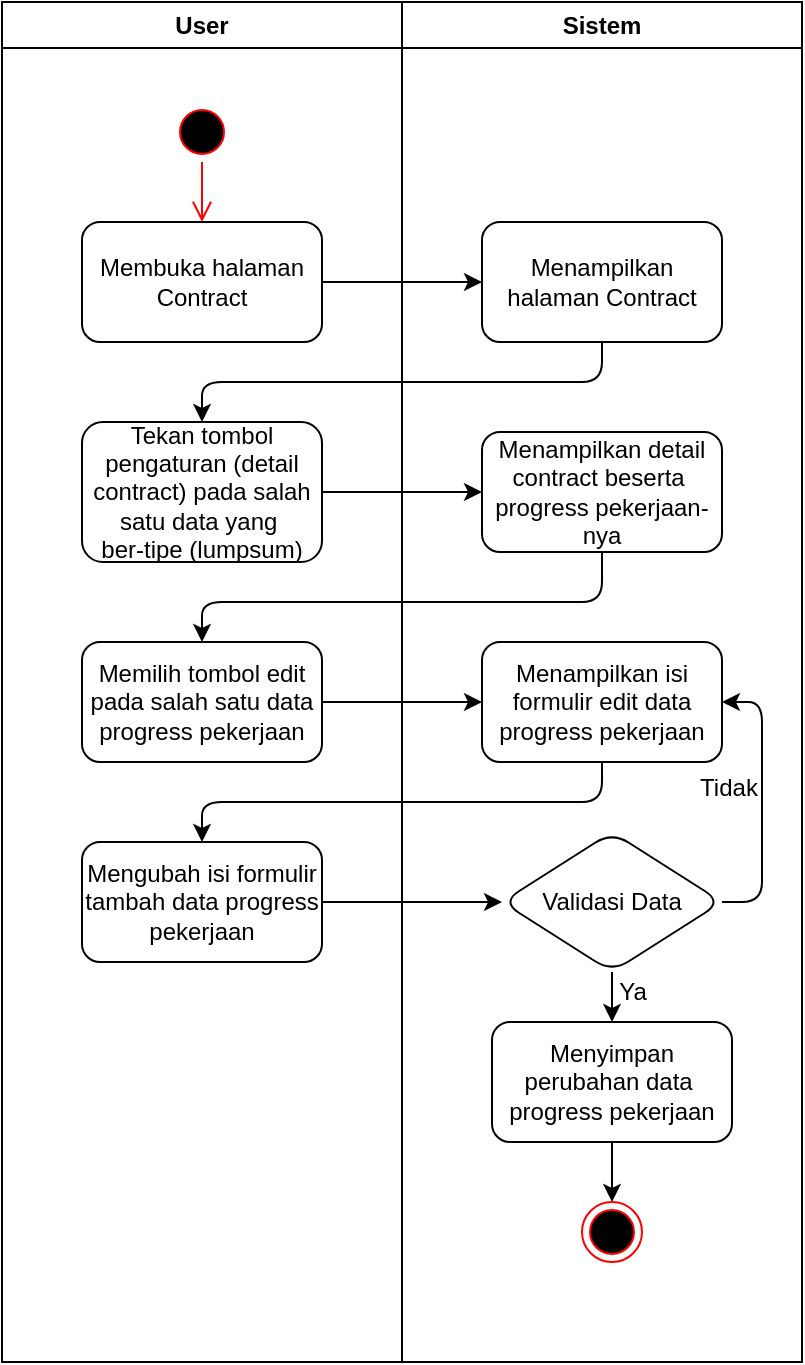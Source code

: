 <mxfile>
    <diagram id="3Mb2qqjd7u9ZSkWyFkzB" name="Page-1">
        <mxGraphModel dx="1513" dy="807" grid="1" gridSize="10" guides="1" tooltips="1" connect="1" arrows="1" fold="1" page="1" pageScale="1" pageWidth="850" pageHeight="1100" math="0" shadow="0">
            <root>
                <mxCell id="0"/>
                <mxCell id="1" parent="0"/>
                <mxCell id="3" value="User" style="swimlane;whiteSpace=wrap;html=1;" vertex="1" parent="1">
                    <mxGeometry x="120" y="120" width="200" height="680" as="geometry"/>
                </mxCell>
                <mxCell id="4" value="" style="ellipse;html=1;shape=startState;fillColor=#000000;strokeColor=#ff0000;" vertex="1" parent="3">
                    <mxGeometry x="85" y="50" width="30" height="30" as="geometry"/>
                </mxCell>
                <mxCell id="5" value="Membuka halaman Contract" style="rounded=1;whiteSpace=wrap;html=1;" vertex="1" parent="3">
                    <mxGeometry x="40" y="110" width="120" height="60" as="geometry"/>
                </mxCell>
                <mxCell id="6" value="" style="edgeStyle=orthogonalEdgeStyle;html=1;verticalAlign=bottom;endArrow=open;endSize=8;strokeColor=#ff0000;entryX=0.5;entryY=0;entryDx=0;entryDy=0;" edge="1" parent="3" source="4" target="5">
                    <mxGeometry relative="1" as="geometry">
                        <mxPoint x="100" y="110" as="targetPoint"/>
                    </mxGeometry>
                </mxCell>
                <mxCell id="7" value="Tekan tombol pengaturan (detail contract) pada salah satu data yang&amp;nbsp;&lt;div&gt;ber-tipe (lumpsum)&lt;/div&gt;" style="rounded=1;whiteSpace=wrap;html=1;" vertex="1" parent="3">
                    <mxGeometry x="40" y="210" width="120" height="70" as="geometry"/>
                </mxCell>
                <mxCell id="8" value="Memilih tombol edit pada salah satu data progress pekerjaan" style="rounded=1;whiteSpace=wrap;html=1;" vertex="1" parent="3">
                    <mxGeometry x="40" y="320" width="120" height="60" as="geometry"/>
                </mxCell>
                <mxCell id="9" value="Mengubah isi formulir tambah data progress pekerjaan" style="rounded=1;whiteSpace=wrap;html=1;" vertex="1" parent="3">
                    <mxGeometry x="40" y="420" width="120" height="60" as="geometry"/>
                </mxCell>
                <mxCell id="10" value="Sistem" style="swimlane;whiteSpace=wrap;html=1;" vertex="1" parent="1">
                    <mxGeometry x="320" y="120" width="200" height="680" as="geometry"/>
                </mxCell>
                <mxCell id="11" value="Menampilkan halaman Contract" style="rounded=1;whiteSpace=wrap;html=1;" vertex="1" parent="10">
                    <mxGeometry x="40" y="110" width="120" height="60" as="geometry"/>
                </mxCell>
                <mxCell id="12" value="Menampilkan detail contract beserta&amp;nbsp;&lt;div&gt;progress pekerjaan-nya&lt;/div&gt;" style="rounded=1;whiteSpace=wrap;html=1;" vertex="1" parent="10">
                    <mxGeometry x="40" y="215" width="120" height="60" as="geometry"/>
                </mxCell>
                <mxCell id="13" value="Menampilkan isi formulir edit data progress pekerjaan" style="rounded=1;whiteSpace=wrap;html=1;" vertex="1" parent="10">
                    <mxGeometry x="40" y="320" width="120" height="60" as="geometry"/>
                </mxCell>
                <mxCell id="14" style="edgeStyle=none;html=1;entryX=1;entryY=0.5;entryDx=0;entryDy=0;" edge="1" parent="10" source="16" target="13">
                    <mxGeometry relative="1" as="geometry">
                        <Array as="points">
                            <mxPoint x="180" y="450"/>
                            <mxPoint x="180" y="350"/>
                        </Array>
                    </mxGeometry>
                </mxCell>
                <mxCell id="15" value="" style="edgeStyle=none;html=1;" edge="1" parent="10" source="16" target="18">
                    <mxGeometry relative="1" as="geometry"/>
                </mxCell>
                <mxCell id="16" value="Validasi Data" style="rhombus;whiteSpace=wrap;html=1;rounded=1;" vertex="1" parent="10">
                    <mxGeometry x="50" y="415" width="110" height="70" as="geometry"/>
                </mxCell>
                <mxCell id="17" value="" style="edgeStyle=none;html=1;" edge="1" parent="10" source="18" target="20">
                    <mxGeometry relative="1" as="geometry"/>
                </mxCell>
                <mxCell id="18" value="Menyimpan perubahan data&amp;nbsp;&lt;div&gt;progress pekerjaan&lt;/div&gt;" style="rounded=1;whiteSpace=wrap;html=1;" vertex="1" parent="10">
                    <mxGeometry x="45" y="510" width="120" height="60" as="geometry"/>
                </mxCell>
                <mxCell id="19" value="Ya" style="text;html=1;align=center;verticalAlign=middle;resizable=0;points=[];autosize=1;strokeColor=none;fillColor=none;" vertex="1" parent="10">
                    <mxGeometry x="95" y="480" width="40" height="30" as="geometry"/>
                </mxCell>
                <mxCell id="20" value="" style="ellipse;html=1;shape=endState;fillColor=#000000;strokeColor=#ff0000;" vertex="1" parent="10">
                    <mxGeometry x="90" y="600" width="30" height="30" as="geometry"/>
                </mxCell>
                <mxCell id="21" value="" style="edgeStyle=none;html=1;" edge="1" parent="1" source="5" target="11">
                    <mxGeometry relative="1" as="geometry"/>
                </mxCell>
                <mxCell id="22" value="" style="edgeStyle=none;html=1;entryX=0.5;entryY=0;entryDx=0;entryDy=0;exitX=0.5;exitY=1;exitDx=0;exitDy=0;" edge="1" parent="1" source="11" target="7">
                    <mxGeometry relative="1" as="geometry">
                        <Array as="points">
                            <mxPoint x="420" y="310"/>
                            <mxPoint x="220" y="310"/>
                        </Array>
                    </mxGeometry>
                </mxCell>
                <mxCell id="23" value="" style="edgeStyle=none;html=1;" edge="1" parent="1" source="7" target="12">
                    <mxGeometry relative="1" as="geometry"/>
                </mxCell>
                <mxCell id="24" value="" style="edgeStyle=none;html=1;entryX=0.5;entryY=0;entryDx=0;entryDy=0;exitX=0.5;exitY=1;exitDx=0;exitDy=0;" edge="1" parent="1" source="12" target="8">
                    <mxGeometry relative="1" as="geometry">
                        <Array as="points">
                            <mxPoint x="420" y="420"/>
                            <mxPoint x="220" y="420"/>
                        </Array>
                    </mxGeometry>
                </mxCell>
                <mxCell id="25" value="" style="edgeStyle=none;html=1;" edge="1" parent="1" source="8" target="13">
                    <mxGeometry relative="1" as="geometry"/>
                </mxCell>
                <mxCell id="26" value="" style="edgeStyle=none;html=1;entryX=0.5;entryY=0;entryDx=0;entryDy=0;exitX=0.5;exitY=1;exitDx=0;exitDy=0;" edge="1" parent="1" source="13" target="9">
                    <mxGeometry relative="1" as="geometry">
                        <Array as="points">
                            <mxPoint x="420" y="520"/>
                            <mxPoint x="220" y="520"/>
                        </Array>
                    </mxGeometry>
                </mxCell>
                <mxCell id="27" value="" style="edgeStyle=none;html=1;" edge="1" parent="1" source="9" target="16">
                    <mxGeometry relative="1" as="geometry"/>
                </mxCell>
                <mxCell id="28" value="Tidak" style="text;html=1;align=center;verticalAlign=middle;resizable=0;points=[];autosize=1;strokeColor=none;fillColor=none;" vertex="1" parent="1">
                    <mxGeometry x="458" y="498" width="50" height="30" as="geometry"/>
                </mxCell>
            </root>
        </mxGraphModel>
    </diagram>
</mxfile>